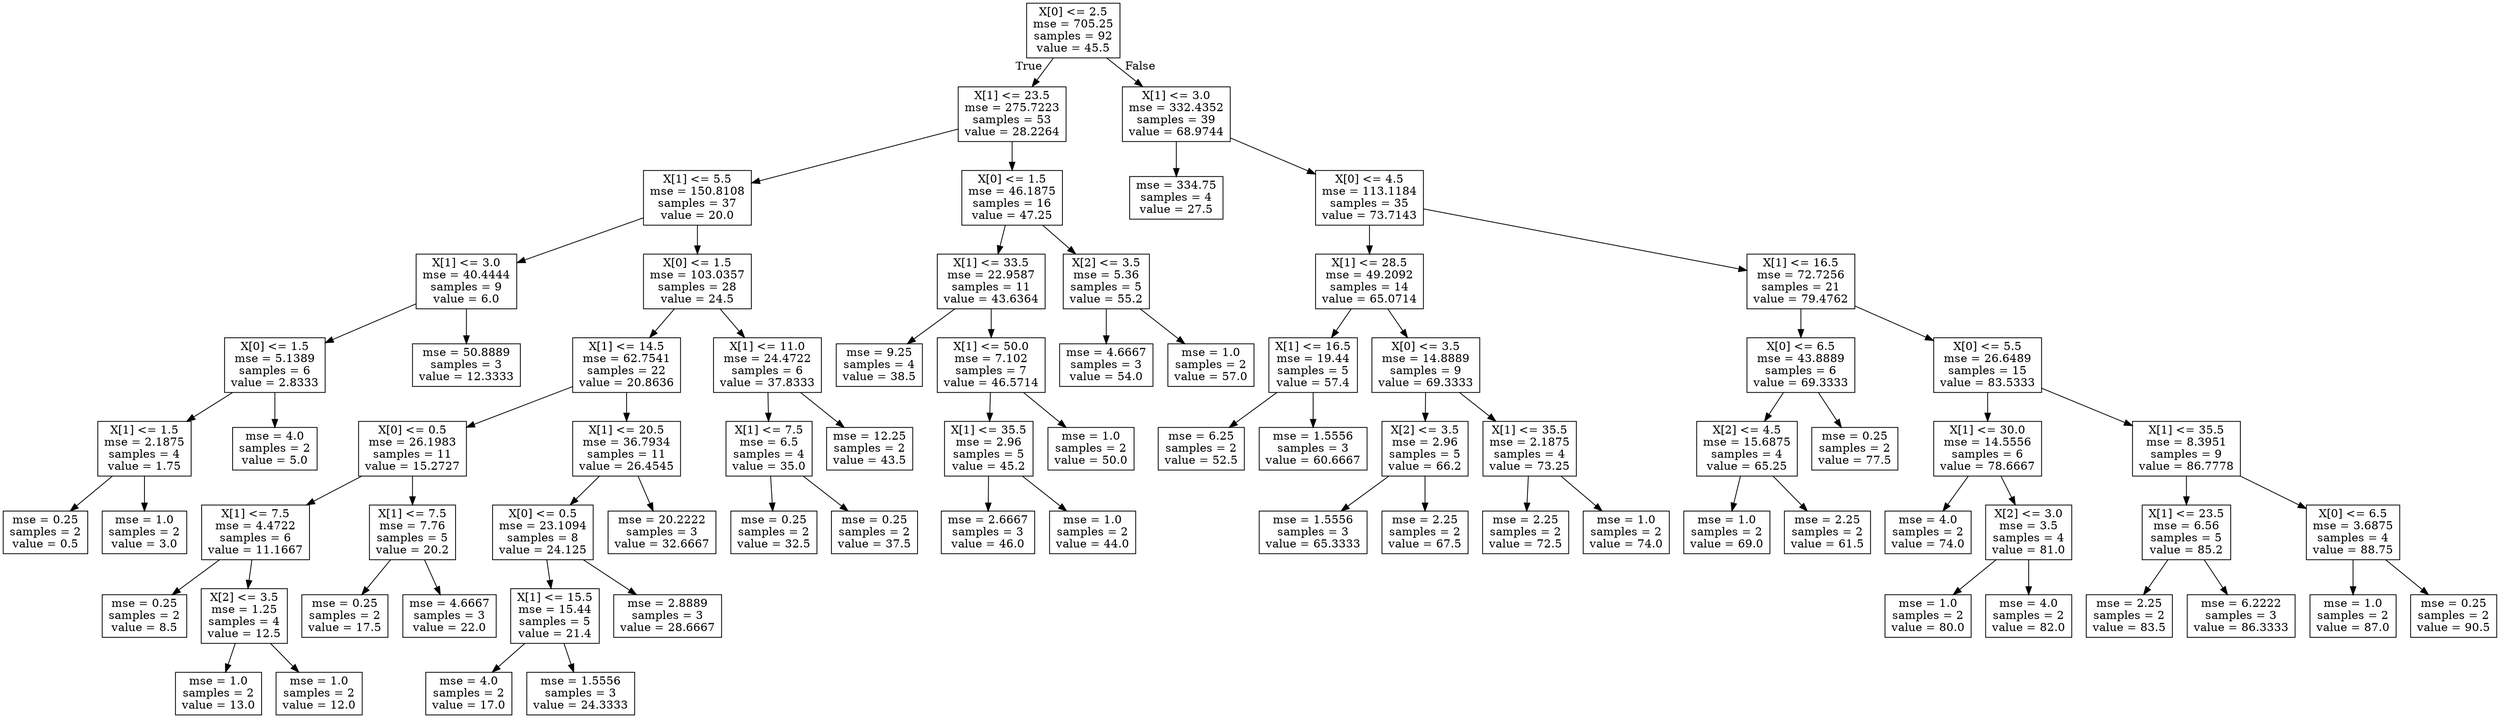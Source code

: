 digraph Tree {
node [shape=box] ;
0 [label="X[0] <= 2.5\nmse = 705.25\nsamples = 92\nvalue = 45.5"] ;
1 [label="X[1] <= 23.5\nmse = 275.7223\nsamples = 53\nvalue = 28.2264"] ;
0 -> 1 [labeldistance=2.5, labelangle=45, headlabel="True"] ;
2 [label="X[1] <= 5.5\nmse = 150.8108\nsamples = 37\nvalue = 20.0"] ;
1 -> 2 ;
3 [label="X[1] <= 3.0\nmse = 40.4444\nsamples = 9\nvalue = 6.0"] ;
2 -> 3 ;
4 [label="X[0] <= 1.5\nmse = 5.1389\nsamples = 6\nvalue = 2.8333"] ;
3 -> 4 ;
5 [label="X[1] <= 1.5\nmse = 2.1875\nsamples = 4\nvalue = 1.75"] ;
4 -> 5 ;
6 [label="mse = 0.25\nsamples = 2\nvalue = 0.5"] ;
5 -> 6 ;
7 [label="mse = 1.0\nsamples = 2\nvalue = 3.0"] ;
5 -> 7 ;
8 [label="mse = 4.0\nsamples = 2\nvalue = 5.0"] ;
4 -> 8 ;
9 [label="mse = 50.8889\nsamples = 3\nvalue = 12.3333"] ;
3 -> 9 ;
10 [label="X[0] <= 1.5\nmse = 103.0357\nsamples = 28\nvalue = 24.5"] ;
2 -> 10 ;
11 [label="X[1] <= 14.5\nmse = 62.7541\nsamples = 22\nvalue = 20.8636"] ;
10 -> 11 ;
12 [label="X[0] <= 0.5\nmse = 26.1983\nsamples = 11\nvalue = 15.2727"] ;
11 -> 12 ;
13 [label="X[1] <= 7.5\nmse = 4.4722\nsamples = 6\nvalue = 11.1667"] ;
12 -> 13 ;
14 [label="mse = 0.25\nsamples = 2\nvalue = 8.5"] ;
13 -> 14 ;
15 [label="X[2] <= 3.5\nmse = 1.25\nsamples = 4\nvalue = 12.5"] ;
13 -> 15 ;
16 [label="mse = 1.0\nsamples = 2\nvalue = 13.0"] ;
15 -> 16 ;
17 [label="mse = 1.0\nsamples = 2\nvalue = 12.0"] ;
15 -> 17 ;
18 [label="X[1] <= 7.5\nmse = 7.76\nsamples = 5\nvalue = 20.2"] ;
12 -> 18 ;
19 [label="mse = 0.25\nsamples = 2\nvalue = 17.5"] ;
18 -> 19 ;
20 [label="mse = 4.6667\nsamples = 3\nvalue = 22.0"] ;
18 -> 20 ;
21 [label="X[1] <= 20.5\nmse = 36.7934\nsamples = 11\nvalue = 26.4545"] ;
11 -> 21 ;
22 [label="X[0] <= 0.5\nmse = 23.1094\nsamples = 8\nvalue = 24.125"] ;
21 -> 22 ;
23 [label="X[1] <= 15.5\nmse = 15.44\nsamples = 5\nvalue = 21.4"] ;
22 -> 23 ;
24 [label="mse = 4.0\nsamples = 2\nvalue = 17.0"] ;
23 -> 24 ;
25 [label="mse = 1.5556\nsamples = 3\nvalue = 24.3333"] ;
23 -> 25 ;
26 [label="mse = 2.8889\nsamples = 3\nvalue = 28.6667"] ;
22 -> 26 ;
27 [label="mse = 20.2222\nsamples = 3\nvalue = 32.6667"] ;
21 -> 27 ;
28 [label="X[1] <= 11.0\nmse = 24.4722\nsamples = 6\nvalue = 37.8333"] ;
10 -> 28 ;
29 [label="X[1] <= 7.5\nmse = 6.5\nsamples = 4\nvalue = 35.0"] ;
28 -> 29 ;
30 [label="mse = 0.25\nsamples = 2\nvalue = 32.5"] ;
29 -> 30 ;
31 [label="mse = 0.25\nsamples = 2\nvalue = 37.5"] ;
29 -> 31 ;
32 [label="mse = 12.25\nsamples = 2\nvalue = 43.5"] ;
28 -> 32 ;
33 [label="X[0] <= 1.5\nmse = 46.1875\nsamples = 16\nvalue = 47.25"] ;
1 -> 33 ;
34 [label="X[1] <= 33.5\nmse = 22.9587\nsamples = 11\nvalue = 43.6364"] ;
33 -> 34 ;
35 [label="mse = 9.25\nsamples = 4\nvalue = 38.5"] ;
34 -> 35 ;
36 [label="X[1] <= 50.0\nmse = 7.102\nsamples = 7\nvalue = 46.5714"] ;
34 -> 36 ;
37 [label="X[1] <= 35.5\nmse = 2.96\nsamples = 5\nvalue = 45.2"] ;
36 -> 37 ;
38 [label="mse = 2.6667\nsamples = 3\nvalue = 46.0"] ;
37 -> 38 ;
39 [label="mse = 1.0\nsamples = 2\nvalue = 44.0"] ;
37 -> 39 ;
40 [label="mse = 1.0\nsamples = 2\nvalue = 50.0"] ;
36 -> 40 ;
41 [label="X[2] <= 3.5\nmse = 5.36\nsamples = 5\nvalue = 55.2"] ;
33 -> 41 ;
42 [label="mse = 4.6667\nsamples = 3\nvalue = 54.0"] ;
41 -> 42 ;
43 [label="mse = 1.0\nsamples = 2\nvalue = 57.0"] ;
41 -> 43 ;
44 [label="X[1] <= 3.0\nmse = 332.4352\nsamples = 39\nvalue = 68.9744"] ;
0 -> 44 [labeldistance=2.5, labelangle=-45, headlabel="False"] ;
45 [label="mse = 334.75\nsamples = 4\nvalue = 27.5"] ;
44 -> 45 ;
46 [label="X[0] <= 4.5\nmse = 113.1184\nsamples = 35\nvalue = 73.7143"] ;
44 -> 46 ;
47 [label="X[1] <= 28.5\nmse = 49.2092\nsamples = 14\nvalue = 65.0714"] ;
46 -> 47 ;
48 [label="X[1] <= 16.5\nmse = 19.44\nsamples = 5\nvalue = 57.4"] ;
47 -> 48 ;
49 [label="mse = 6.25\nsamples = 2\nvalue = 52.5"] ;
48 -> 49 ;
50 [label="mse = 1.5556\nsamples = 3\nvalue = 60.6667"] ;
48 -> 50 ;
51 [label="X[0] <= 3.5\nmse = 14.8889\nsamples = 9\nvalue = 69.3333"] ;
47 -> 51 ;
52 [label="X[2] <= 3.5\nmse = 2.96\nsamples = 5\nvalue = 66.2"] ;
51 -> 52 ;
53 [label="mse = 1.5556\nsamples = 3\nvalue = 65.3333"] ;
52 -> 53 ;
54 [label="mse = 2.25\nsamples = 2\nvalue = 67.5"] ;
52 -> 54 ;
55 [label="X[1] <= 35.5\nmse = 2.1875\nsamples = 4\nvalue = 73.25"] ;
51 -> 55 ;
56 [label="mse = 2.25\nsamples = 2\nvalue = 72.5"] ;
55 -> 56 ;
57 [label="mse = 1.0\nsamples = 2\nvalue = 74.0"] ;
55 -> 57 ;
58 [label="X[1] <= 16.5\nmse = 72.7256\nsamples = 21\nvalue = 79.4762"] ;
46 -> 58 ;
59 [label="X[0] <= 6.5\nmse = 43.8889\nsamples = 6\nvalue = 69.3333"] ;
58 -> 59 ;
60 [label="X[2] <= 4.5\nmse = 15.6875\nsamples = 4\nvalue = 65.25"] ;
59 -> 60 ;
61 [label="mse = 1.0\nsamples = 2\nvalue = 69.0"] ;
60 -> 61 ;
62 [label="mse = 2.25\nsamples = 2\nvalue = 61.5"] ;
60 -> 62 ;
63 [label="mse = 0.25\nsamples = 2\nvalue = 77.5"] ;
59 -> 63 ;
64 [label="X[0] <= 5.5\nmse = 26.6489\nsamples = 15\nvalue = 83.5333"] ;
58 -> 64 ;
65 [label="X[1] <= 30.0\nmse = 14.5556\nsamples = 6\nvalue = 78.6667"] ;
64 -> 65 ;
66 [label="mse = 4.0\nsamples = 2\nvalue = 74.0"] ;
65 -> 66 ;
67 [label="X[2] <= 3.0\nmse = 3.5\nsamples = 4\nvalue = 81.0"] ;
65 -> 67 ;
68 [label="mse = 1.0\nsamples = 2\nvalue = 80.0"] ;
67 -> 68 ;
69 [label="mse = 4.0\nsamples = 2\nvalue = 82.0"] ;
67 -> 69 ;
70 [label="X[1] <= 35.5\nmse = 8.3951\nsamples = 9\nvalue = 86.7778"] ;
64 -> 70 ;
71 [label="X[1] <= 23.5\nmse = 6.56\nsamples = 5\nvalue = 85.2"] ;
70 -> 71 ;
72 [label="mse = 2.25\nsamples = 2\nvalue = 83.5"] ;
71 -> 72 ;
73 [label="mse = 6.2222\nsamples = 3\nvalue = 86.3333"] ;
71 -> 73 ;
74 [label="X[0] <= 6.5\nmse = 3.6875\nsamples = 4\nvalue = 88.75"] ;
70 -> 74 ;
75 [label="mse = 1.0\nsamples = 2\nvalue = 87.0"] ;
74 -> 75 ;
76 [label="mse = 0.25\nsamples = 2\nvalue = 90.5"] ;
74 -> 76 ;
}